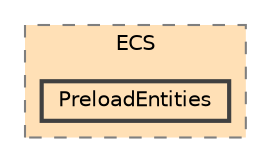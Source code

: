 digraph "R-Type/Engine/ECS/PreloadEntities"
{
 // LATEX_PDF_SIZE
  bgcolor="transparent";
  edge [fontname=Helvetica,fontsize=10,labelfontname=Helvetica,labelfontsize=10];
  node [fontname=Helvetica,fontsize=10,shape=box,height=0.2,width=0.4];
  compound=true
  subgraph clusterdir_a7793a2d5ce20173a47e3c5d4033a58c {
    graph [ bgcolor="#ffe0b6", pencolor="grey50", label="ECS", fontname=Helvetica,fontsize=10 style="filled,dashed", URL="dir_a7793a2d5ce20173a47e3c5d4033a58c.html",tooltip=""]
  dir_34d994199283dc9aa5ed0cf43c25aaff [label="PreloadEntities", fillcolor="#ffe0b6", color="grey25", style="filled,bold", URL="dir_34d994199283dc9aa5ed0cf43c25aaff.html",tooltip=""];
  }
}
